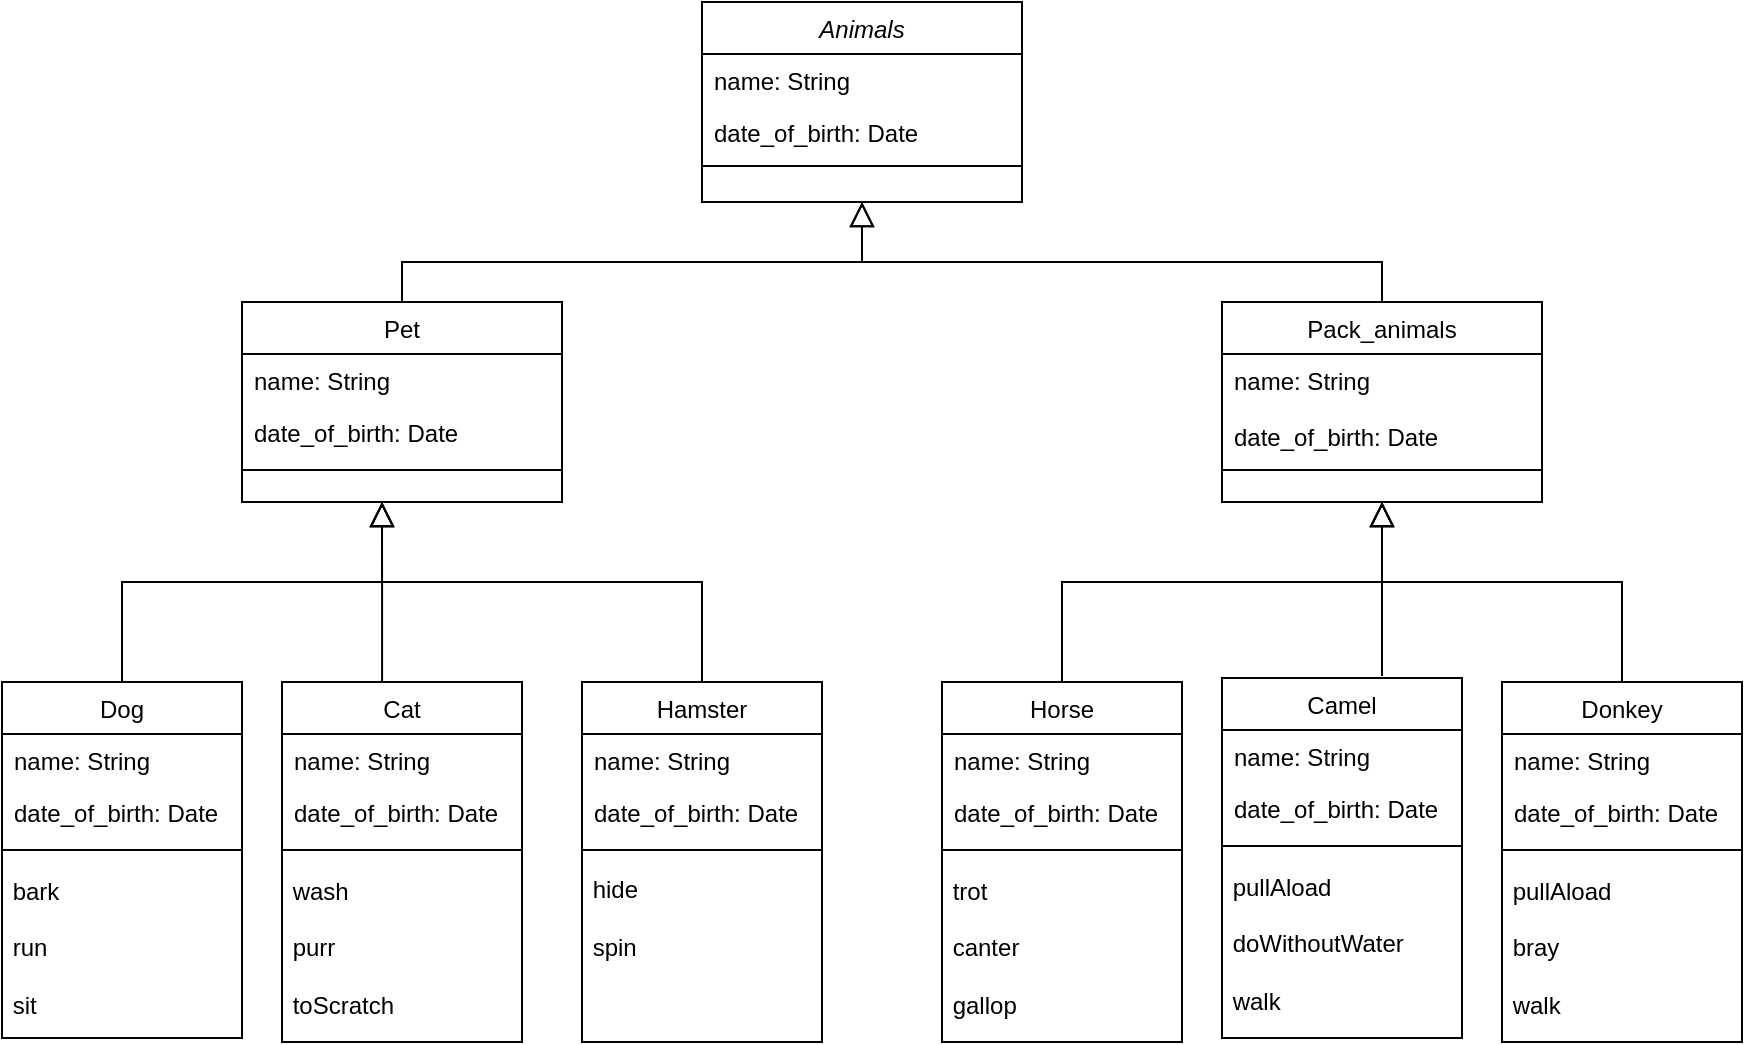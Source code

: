 <mxfile version="23.1.5" type="device">
  <diagram id="C5RBs43oDa-KdzZeNtuy" name="Page-1">
    <mxGraphModel dx="1707" dy="452" grid="1" gridSize="10" guides="1" tooltips="1" connect="1" arrows="1" fold="1" page="1" pageScale="1" pageWidth="827" pageHeight="1169" math="0" shadow="0">
      <root>
        <mxCell id="WIyWlLk6GJQsqaUBKTNV-0" />
        <mxCell id="WIyWlLk6GJQsqaUBKTNV-1" parent="WIyWlLk6GJQsqaUBKTNV-0" />
        <mxCell id="zkfFHV4jXpPFQw0GAbJ--0" value="Animals" style="swimlane;fontStyle=2;align=center;verticalAlign=top;childLayout=stackLayout;horizontal=1;startSize=26;horizontalStack=0;resizeParent=1;resizeLast=0;collapsible=1;marginBottom=0;rounded=0;shadow=0;strokeWidth=1;" parent="WIyWlLk6GJQsqaUBKTNV-1" vertex="1">
          <mxGeometry x="280" y="80" width="160" height="100" as="geometry">
            <mxRectangle x="280" y="80" width="160" height="26" as="alternateBounds" />
          </mxGeometry>
        </mxCell>
        <mxCell id="zkfFHV4jXpPFQw0GAbJ--1" value="name: String" style="text;align=left;verticalAlign=top;spacingLeft=4;spacingRight=4;overflow=hidden;rotatable=0;points=[[0,0.5],[1,0.5]];portConstraint=eastwest;" parent="zkfFHV4jXpPFQw0GAbJ--0" vertex="1">
          <mxGeometry y="26" width="160" height="26" as="geometry" />
        </mxCell>
        <mxCell id="zkfFHV4jXpPFQw0GAbJ--2" value="date_of_birth: Date" style="text;align=left;verticalAlign=top;spacingLeft=4;spacingRight=4;overflow=hidden;rotatable=0;points=[[0,0.5],[1,0.5]];portConstraint=eastwest;rounded=0;shadow=0;html=0;" parent="zkfFHV4jXpPFQw0GAbJ--0" vertex="1">
          <mxGeometry y="52" width="160" height="26" as="geometry" />
        </mxCell>
        <mxCell id="zkfFHV4jXpPFQw0GAbJ--4" value="" style="line;html=1;strokeWidth=1;align=left;verticalAlign=middle;spacingTop=-1;spacingLeft=3;spacingRight=3;rotatable=0;labelPosition=right;points=[];portConstraint=eastwest;" parent="zkfFHV4jXpPFQw0GAbJ--0" vertex="1">
          <mxGeometry y="78" width="160" height="8" as="geometry" />
        </mxCell>
        <mxCell id="zkfFHV4jXpPFQw0GAbJ--6" value="Pet" style="swimlane;fontStyle=0;align=center;verticalAlign=top;childLayout=stackLayout;horizontal=1;startSize=26;horizontalStack=0;resizeParent=1;resizeLast=0;collapsible=1;marginBottom=0;rounded=0;shadow=0;strokeWidth=1;" parent="WIyWlLk6GJQsqaUBKTNV-1" vertex="1">
          <mxGeometry x="50" y="230" width="160" height="100" as="geometry">
            <mxRectangle x="50" y="230" width="160" height="26" as="alternateBounds" />
          </mxGeometry>
        </mxCell>
        <mxCell id="zkfFHV4jXpPFQw0GAbJ--7" value="name: String" style="text;align=left;verticalAlign=top;spacingLeft=4;spacingRight=4;overflow=hidden;rotatable=0;points=[[0,0.5],[1,0.5]];portConstraint=eastwest;" parent="zkfFHV4jXpPFQw0GAbJ--6" vertex="1">
          <mxGeometry y="26" width="160" height="26" as="geometry" />
        </mxCell>
        <mxCell id="zkfFHV4jXpPFQw0GAbJ--8" value="date_of_birth: Date" style="text;align=left;verticalAlign=top;spacingLeft=4;spacingRight=4;overflow=hidden;rotatable=0;points=[[0,0.5],[1,0.5]];portConstraint=eastwest;rounded=0;shadow=0;html=0;" parent="zkfFHV4jXpPFQw0GAbJ--6" vertex="1">
          <mxGeometry y="52" width="160" height="28" as="geometry" />
        </mxCell>
        <mxCell id="zkfFHV4jXpPFQw0GAbJ--9" value="" style="line;html=1;strokeWidth=1;align=left;verticalAlign=middle;spacingTop=-1;spacingLeft=3;spacingRight=3;rotatable=0;labelPosition=right;points=[];portConstraint=eastwest;" parent="zkfFHV4jXpPFQw0GAbJ--6" vertex="1">
          <mxGeometry y="80" width="160" height="8" as="geometry" />
        </mxCell>
        <mxCell id="zkfFHV4jXpPFQw0GAbJ--12" value="" style="endArrow=block;endSize=10;endFill=0;shadow=0;strokeWidth=1;rounded=0;edgeStyle=elbowEdgeStyle;elbow=vertical;" parent="WIyWlLk6GJQsqaUBKTNV-1" source="zkfFHV4jXpPFQw0GAbJ--6" target="zkfFHV4jXpPFQw0GAbJ--0" edge="1">
          <mxGeometry width="160" relative="1" as="geometry">
            <mxPoint x="200" y="203" as="sourcePoint" />
            <mxPoint x="200" y="203" as="targetPoint" />
            <Array as="points">
              <mxPoint x="360" y="210" />
              <mxPoint x="360" y="240" />
              <mxPoint x="360" y="290" />
              <mxPoint x="200" y="290" />
              <mxPoint x="250" y="289" />
            </Array>
          </mxGeometry>
        </mxCell>
        <mxCell id="zkfFHV4jXpPFQw0GAbJ--13" value="Pack_animals" style="swimlane;fontStyle=0;align=center;verticalAlign=top;childLayout=stackLayout;horizontal=1;startSize=26;horizontalStack=0;resizeParent=1;resizeLast=0;collapsible=1;marginBottom=0;rounded=0;shadow=0;strokeWidth=1;" parent="WIyWlLk6GJQsqaUBKTNV-1" vertex="1">
          <mxGeometry x="540" y="230" width="160" height="100" as="geometry">
            <mxRectangle x="340" y="380" width="170" height="26" as="alternateBounds" />
          </mxGeometry>
        </mxCell>
        <mxCell id="zkfFHV4jXpPFQw0GAbJ--14" value="name: String&#xa;&#xa;date_of_birth: Date" style="text;align=left;verticalAlign=top;spacingLeft=4;spacingRight=4;overflow=hidden;rotatable=0;points=[[0,0.5],[1,0.5]];portConstraint=eastwest;" parent="zkfFHV4jXpPFQw0GAbJ--13" vertex="1">
          <mxGeometry y="26" width="160" height="54" as="geometry" />
        </mxCell>
        <mxCell id="zkfFHV4jXpPFQw0GAbJ--15" value="" style="line;html=1;strokeWidth=1;align=left;verticalAlign=middle;spacingTop=-1;spacingLeft=3;spacingRight=3;rotatable=0;labelPosition=right;points=[];portConstraint=eastwest;" parent="zkfFHV4jXpPFQw0GAbJ--13" vertex="1">
          <mxGeometry y="80" width="160" height="8" as="geometry" />
        </mxCell>
        <mxCell id="zkfFHV4jXpPFQw0GAbJ--16" value="" style="endArrow=block;endSize=10;endFill=0;shadow=0;strokeWidth=1;rounded=0;edgeStyle=elbowEdgeStyle;elbow=vertical;" parent="WIyWlLk6GJQsqaUBKTNV-1" source="zkfFHV4jXpPFQw0GAbJ--13" target="zkfFHV4jXpPFQw0GAbJ--0" edge="1">
          <mxGeometry width="160" relative="1" as="geometry">
            <mxPoint x="210" y="373" as="sourcePoint" />
            <mxPoint x="310" y="271" as="targetPoint" />
            <Array as="points">
              <mxPoint x="360" y="210" />
            </Array>
          </mxGeometry>
        </mxCell>
        <mxCell id="G3Nrf_iOpOlE8w7siZkY-5" value="Dog" style="swimlane;fontStyle=0;align=center;verticalAlign=top;childLayout=stackLayout;horizontal=1;startSize=26;horizontalStack=0;resizeParent=1;resizeLast=0;collapsible=1;marginBottom=0;rounded=0;shadow=0;strokeWidth=1;" vertex="1" parent="WIyWlLk6GJQsqaUBKTNV-1">
          <mxGeometry x="-70" y="420" width="120" height="178" as="geometry">
            <mxRectangle x="130" y="380" width="160" height="26" as="alternateBounds" />
          </mxGeometry>
        </mxCell>
        <mxCell id="G3Nrf_iOpOlE8w7siZkY-6" value="name: String" style="text;align=left;verticalAlign=top;spacingLeft=4;spacingRight=4;overflow=hidden;rotatable=0;points=[[0,0.5],[1,0.5]];portConstraint=eastwest;" vertex="1" parent="G3Nrf_iOpOlE8w7siZkY-5">
          <mxGeometry y="26" width="120" height="26" as="geometry" />
        </mxCell>
        <mxCell id="G3Nrf_iOpOlE8w7siZkY-7" value="date_of_birth: Date" style="text;align=left;verticalAlign=top;spacingLeft=4;spacingRight=4;overflow=hidden;rotatable=0;points=[[0,0.5],[1,0.5]];portConstraint=eastwest;rounded=0;shadow=0;html=0;" vertex="1" parent="G3Nrf_iOpOlE8w7siZkY-5">
          <mxGeometry y="52" width="120" height="28" as="geometry" />
        </mxCell>
        <mxCell id="G3Nrf_iOpOlE8w7siZkY-8" value="" style="line;html=1;strokeWidth=1;align=left;verticalAlign=middle;spacingTop=-1;spacingLeft=3;spacingRight=3;rotatable=0;labelPosition=right;points=[];portConstraint=eastwest;" vertex="1" parent="G3Nrf_iOpOlE8w7siZkY-5">
          <mxGeometry y="80" width="120" height="8" as="geometry" />
        </mxCell>
        <mxCell id="G3Nrf_iOpOlE8w7siZkY-37" value="&amp;nbsp;bark&lt;br&gt;&lt;br&gt;&amp;nbsp;run&lt;br&gt;&lt;br&gt;&amp;nbsp;sit" style="text;html=1;align=left;verticalAlign=middle;resizable=0;points=[];autosize=1;strokeColor=none;fillColor=none;" vertex="1" parent="G3Nrf_iOpOlE8w7siZkY-5">
          <mxGeometry y="88" width="120" height="90" as="geometry" />
        </mxCell>
        <mxCell id="G3Nrf_iOpOlE8w7siZkY-9" value="Cat" style="swimlane;fontStyle=0;align=center;verticalAlign=top;childLayout=stackLayout;horizontal=1;startSize=26;horizontalStack=0;resizeParent=1;resizeLast=0;collapsible=1;marginBottom=0;rounded=0;shadow=0;strokeWidth=1;" vertex="1" parent="WIyWlLk6GJQsqaUBKTNV-1">
          <mxGeometry x="70" y="420" width="120" height="180" as="geometry">
            <mxRectangle x="130" y="380" width="160" height="26" as="alternateBounds" />
          </mxGeometry>
        </mxCell>
        <mxCell id="G3Nrf_iOpOlE8w7siZkY-10" value="name: String" style="text;align=left;verticalAlign=top;spacingLeft=4;spacingRight=4;overflow=hidden;rotatable=0;points=[[0,0.5],[1,0.5]];portConstraint=eastwest;" vertex="1" parent="G3Nrf_iOpOlE8w7siZkY-9">
          <mxGeometry y="26" width="120" height="26" as="geometry" />
        </mxCell>
        <mxCell id="G3Nrf_iOpOlE8w7siZkY-11" value="date_of_birth: Date" style="text;align=left;verticalAlign=top;spacingLeft=4;spacingRight=4;overflow=hidden;rotatable=0;points=[[0,0.5],[1,0.5]];portConstraint=eastwest;rounded=0;shadow=0;html=0;" vertex="1" parent="G3Nrf_iOpOlE8w7siZkY-9">
          <mxGeometry y="52" width="120" height="28" as="geometry" />
        </mxCell>
        <mxCell id="G3Nrf_iOpOlE8w7siZkY-12" value="" style="line;html=1;strokeWidth=1;align=left;verticalAlign=middle;spacingTop=-1;spacingLeft=3;spacingRight=3;rotatable=0;labelPosition=right;points=[];portConstraint=eastwest;" vertex="1" parent="G3Nrf_iOpOlE8w7siZkY-9">
          <mxGeometry y="80" width="120" height="8" as="geometry" />
        </mxCell>
        <mxCell id="G3Nrf_iOpOlE8w7siZkY-42" value="&amp;nbsp;wash&lt;br&gt;&lt;br&gt;&amp;nbsp;purr&lt;br&gt;&lt;br&gt;&amp;nbsp;toScratch" style="text;html=1;align=left;verticalAlign=middle;resizable=0;points=[];autosize=1;strokeColor=none;fillColor=none;" vertex="1" parent="G3Nrf_iOpOlE8w7siZkY-9">
          <mxGeometry y="88" width="120" height="90" as="geometry" />
        </mxCell>
        <mxCell id="G3Nrf_iOpOlE8w7siZkY-13" value="Hamster" style="swimlane;fontStyle=0;align=center;verticalAlign=top;childLayout=stackLayout;horizontal=1;startSize=26;horizontalStack=0;resizeParent=1;resizeLast=0;collapsible=1;marginBottom=0;rounded=0;shadow=0;strokeWidth=1;" vertex="1" parent="WIyWlLk6GJQsqaUBKTNV-1">
          <mxGeometry x="220" y="420" width="120" height="180" as="geometry">
            <mxRectangle x="130" y="380" width="160" height="26" as="alternateBounds" />
          </mxGeometry>
        </mxCell>
        <mxCell id="G3Nrf_iOpOlE8w7siZkY-14" value="name: String" style="text;align=left;verticalAlign=top;spacingLeft=4;spacingRight=4;overflow=hidden;rotatable=0;points=[[0,0.5],[1,0.5]];portConstraint=eastwest;" vertex="1" parent="G3Nrf_iOpOlE8w7siZkY-13">
          <mxGeometry y="26" width="120" height="26" as="geometry" />
        </mxCell>
        <mxCell id="G3Nrf_iOpOlE8w7siZkY-15" value="date_of_birth: Date" style="text;align=left;verticalAlign=top;spacingLeft=4;spacingRight=4;overflow=hidden;rotatable=0;points=[[0,0.5],[1,0.5]];portConstraint=eastwest;rounded=0;shadow=0;html=0;" vertex="1" parent="G3Nrf_iOpOlE8w7siZkY-13">
          <mxGeometry y="52" width="120" height="28" as="geometry" />
        </mxCell>
        <mxCell id="G3Nrf_iOpOlE8w7siZkY-16" value="" style="line;html=1;strokeWidth=1;align=left;verticalAlign=middle;spacingTop=-1;spacingLeft=3;spacingRight=3;rotatable=0;labelPosition=right;points=[];portConstraint=eastwest;" vertex="1" parent="G3Nrf_iOpOlE8w7siZkY-13">
          <mxGeometry y="80" width="120" height="8" as="geometry" />
        </mxCell>
        <mxCell id="G3Nrf_iOpOlE8w7siZkY-43" value="&amp;nbsp;hide&lt;br&gt;&lt;br&gt;&amp;nbsp;spin" style="text;html=1;align=left;verticalAlign=middle;resizable=0;points=[];autosize=1;strokeColor=none;fillColor=none;" vertex="1" parent="G3Nrf_iOpOlE8w7siZkY-13">
          <mxGeometry y="88" width="120" height="60" as="geometry" />
        </mxCell>
        <mxCell id="G3Nrf_iOpOlE8w7siZkY-17" value="Horse" style="swimlane;fontStyle=0;align=center;verticalAlign=top;childLayout=stackLayout;horizontal=1;startSize=26;horizontalStack=0;resizeParent=1;resizeLast=0;collapsible=1;marginBottom=0;rounded=0;shadow=0;strokeWidth=1;" vertex="1" parent="WIyWlLk6GJQsqaUBKTNV-1">
          <mxGeometry x="400" y="420" width="120" height="180" as="geometry">
            <mxRectangle x="130" y="380" width="160" height="26" as="alternateBounds" />
          </mxGeometry>
        </mxCell>
        <mxCell id="G3Nrf_iOpOlE8w7siZkY-18" value="name: String" style="text;align=left;verticalAlign=top;spacingLeft=4;spacingRight=4;overflow=hidden;rotatable=0;points=[[0,0.5],[1,0.5]];portConstraint=eastwest;" vertex="1" parent="G3Nrf_iOpOlE8w7siZkY-17">
          <mxGeometry y="26" width="120" height="26" as="geometry" />
        </mxCell>
        <mxCell id="G3Nrf_iOpOlE8w7siZkY-19" value="date_of_birth: Date" style="text;align=left;verticalAlign=top;spacingLeft=4;spacingRight=4;overflow=hidden;rotatable=0;points=[[0,0.5],[1,0.5]];portConstraint=eastwest;rounded=0;shadow=0;html=0;" vertex="1" parent="G3Nrf_iOpOlE8w7siZkY-17">
          <mxGeometry y="52" width="120" height="28" as="geometry" />
        </mxCell>
        <mxCell id="G3Nrf_iOpOlE8w7siZkY-20" value="" style="line;html=1;strokeWidth=1;align=left;verticalAlign=middle;spacingTop=-1;spacingLeft=3;spacingRight=3;rotatable=0;labelPosition=right;points=[];portConstraint=eastwest;" vertex="1" parent="G3Nrf_iOpOlE8w7siZkY-17">
          <mxGeometry y="80" width="120" height="8" as="geometry" />
        </mxCell>
        <mxCell id="G3Nrf_iOpOlE8w7siZkY-44" value="&amp;nbsp;trot&lt;br&gt;&lt;br&gt;&amp;nbsp;canter&lt;br&gt;&lt;br&gt;&amp;nbsp;gallop" style="text;html=1;align=left;verticalAlign=middle;resizable=0;points=[];autosize=1;strokeColor=none;fillColor=none;" vertex="1" parent="G3Nrf_iOpOlE8w7siZkY-17">
          <mxGeometry y="88" width="120" height="90" as="geometry" />
        </mxCell>
        <mxCell id="G3Nrf_iOpOlE8w7siZkY-21" value="Camel" style="swimlane;fontStyle=0;align=center;verticalAlign=top;childLayout=stackLayout;horizontal=1;startSize=26;horizontalStack=0;resizeParent=1;resizeLast=0;collapsible=1;marginBottom=0;rounded=0;shadow=0;strokeWidth=1;" vertex="1" parent="WIyWlLk6GJQsqaUBKTNV-1">
          <mxGeometry x="540" y="418" width="120" height="180" as="geometry">
            <mxRectangle x="130" y="380" width="160" height="26" as="alternateBounds" />
          </mxGeometry>
        </mxCell>
        <mxCell id="G3Nrf_iOpOlE8w7siZkY-22" value="name: String" style="text;align=left;verticalAlign=top;spacingLeft=4;spacingRight=4;overflow=hidden;rotatable=0;points=[[0,0.5],[1,0.5]];portConstraint=eastwest;" vertex="1" parent="G3Nrf_iOpOlE8w7siZkY-21">
          <mxGeometry y="26" width="120" height="26" as="geometry" />
        </mxCell>
        <mxCell id="G3Nrf_iOpOlE8w7siZkY-23" value="date_of_birth: Date" style="text;align=left;verticalAlign=top;spacingLeft=4;spacingRight=4;overflow=hidden;rotatable=0;points=[[0,0.5],[1,0.5]];portConstraint=eastwest;rounded=0;shadow=0;html=0;" vertex="1" parent="G3Nrf_iOpOlE8w7siZkY-21">
          <mxGeometry y="52" width="120" height="28" as="geometry" />
        </mxCell>
        <mxCell id="G3Nrf_iOpOlE8w7siZkY-24" value="" style="line;html=1;strokeWidth=1;align=left;verticalAlign=middle;spacingTop=-1;spacingLeft=3;spacingRight=3;rotatable=0;labelPosition=right;points=[];portConstraint=eastwest;" vertex="1" parent="G3Nrf_iOpOlE8w7siZkY-21">
          <mxGeometry y="80" width="120" height="8" as="geometry" />
        </mxCell>
        <mxCell id="G3Nrf_iOpOlE8w7siZkY-46" value="&amp;nbsp;pullAload&lt;br&gt;&lt;br&gt;&amp;nbsp;doWithoutWater&lt;br&gt;&lt;br&gt;&amp;nbsp;walk" style="text;html=1;align=left;verticalAlign=middle;resizable=0;points=[];autosize=1;strokeColor=none;fillColor=none;" vertex="1" parent="G3Nrf_iOpOlE8w7siZkY-21">
          <mxGeometry y="88" width="120" height="90" as="geometry" />
        </mxCell>
        <mxCell id="G3Nrf_iOpOlE8w7siZkY-25" value="Donkey" style="swimlane;fontStyle=0;align=center;verticalAlign=top;childLayout=stackLayout;horizontal=1;startSize=26;horizontalStack=0;resizeParent=1;resizeLast=0;collapsible=1;marginBottom=0;rounded=0;shadow=0;strokeWidth=1;" vertex="1" parent="WIyWlLk6GJQsqaUBKTNV-1">
          <mxGeometry x="680" y="420" width="120" height="180" as="geometry">
            <mxRectangle x="130" y="380" width="160" height="26" as="alternateBounds" />
          </mxGeometry>
        </mxCell>
        <mxCell id="G3Nrf_iOpOlE8w7siZkY-26" value="name: String" style="text;align=left;verticalAlign=top;spacingLeft=4;spacingRight=4;overflow=hidden;rotatable=0;points=[[0,0.5],[1,0.5]];portConstraint=eastwest;" vertex="1" parent="G3Nrf_iOpOlE8w7siZkY-25">
          <mxGeometry y="26" width="120" height="26" as="geometry" />
        </mxCell>
        <mxCell id="G3Nrf_iOpOlE8w7siZkY-27" value="date_of_birth: Date" style="text;align=left;verticalAlign=top;spacingLeft=4;spacingRight=4;overflow=hidden;rotatable=0;points=[[0,0.5],[1,0.5]];portConstraint=eastwest;rounded=0;shadow=0;html=0;" vertex="1" parent="G3Nrf_iOpOlE8w7siZkY-25">
          <mxGeometry y="52" width="120" height="28" as="geometry" />
        </mxCell>
        <mxCell id="G3Nrf_iOpOlE8w7siZkY-28" value="" style="line;html=1;strokeWidth=1;align=left;verticalAlign=middle;spacingTop=-1;spacingLeft=3;spacingRight=3;rotatable=0;labelPosition=right;points=[];portConstraint=eastwest;" vertex="1" parent="G3Nrf_iOpOlE8w7siZkY-25">
          <mxGeometry y="80" width="120" height="8" as="geometry" />
        </mxCell>
        <mxCell id="G3Nrf_iOpOlE8w7siZkY-47" value="&amp;nbsp;pullAload&lt;br&gt;&lt;br&gt;&amp;nbsp;bray&lt;br&gt;&lt;br&gt;&amp;nbsp;walk" style="text;html=1;align=left;verticalAlign=middle;resizable=0;points=[];autosize=1;strokeColor=none;fillColor=none;" vertex="1" parent="G3Nrf_iOpOlE8w7siZkY-25">
          <mxGeometry y="88" width="120" height="90" as="geometry" />
        </mxCell>
        <mxCell id="G3Nrf_iOpOlE8w7siZkY-31" value="" style="endArrow=block;endSize=10;endFill=0;shadow=0;strokeWidth=1;rounded=0;edgeStyle=elbowEdgeStyle;elbow=vertical;exitX=0.5;exitY=0;exitDx=0;exitDy=0;" edge="1" parent="WIyWlLk6GJQsqaUBKTNV-1" source="G3Nrf_iOpOlE8w7siZkY-13">
          <mxGeometry width="160" relative="1" as="geometry">
            <mxPoint x="140" y="240" as="sourcePoint" />
            <mxPoint x="120" y="330" as="targetPoint" />
            <Array as="points">
              <mxPoint x="320" y="370" />
              <mxPoint x="370" y="250" />
              <mxPoint x="370" y="300" />
              <mxPoint x="210" y="300" />
              <mxPoint x="260" y="299" />
            </Array>
          </mxGeometry>
        </mxCell>
        <mxCell id="G3Nrf_iOpOlE8w7siZkY-32" value="" style="endArrow=block;endSize=10;endFill=0;shadow=0;strokeWidth=1;rounded=0;edgeStyle=elbowEdgeStyle;elbow=vertical;exitX=0.5;exitY=0;exitDx=0;exitDy=0;" edge="1" parent="WIyWlLk6GJQsqaUBKTNV-1" source="G3Nrf_iOpOlE8w7siZkY-5">
          <mxGeometry width="160" relative="1" as="geometry">
            <mxPoint x="290" y="430" as="sourcePoint" />
            <mxPoint x="120" y="330" as="targetPoint" />
            <Array as="points">
              <mxPoint x="60" y="370" />
              <mxPoint x="380" y="260" />
              <mxPoint x="380" y="310" />
              <mxPoint x="220" y="310" />
              <mxPoint x="270" y="309" />
            </Array>
          </mxGeometry>
        </mxCell>
        <mxCell id="G3Nrf_iOpOlE8w7siZkY-33" value="" style="endArrow=block;endSize=10;endFill=0;shadow=0;strokeWidth=1;rounded=0;edgeStyle=elbowEdgeStyle;elbow=vertical;exitX=0.417;exitY=0;exitDx=0;exitDy=0;exitPerimeter=0;" edge="1" parent="WIyWlLk6GJQsqaUBKTNV-1" source="G3Nrf_iOpOlE8w7siZkY-9">
          <mxGeometry width="160" relative="1" as="geometry">
            <mxPoint x="290" y="430" as="sourcePoint" />
            <mxPoint x="120" y="330" as="targetPoint" />
            <Array as="points">
              <mxPoint x="210" y="370" />
              <mxPoint x="380" y="260" />
              <mxPoint x="380" y="310" />
              <mxPoint x="220" y="310" />
              <mxPoint x="270" y="309" />
            </Array>
          </mxGeometry>
        </mxCell>
        <mxCell id="G3Nrf_iOpOlE8w7siZkY-34" value="" style="endArrow=block;endSize=10;endFill=0;shadow=0;strokeWidth=1;rounded=0;edgeStyle=elbowEdgeStyle;elbow=vertical;exitX=0.5;exitY=0;exitDx=0;exitDy=0;entryX=0.5;entryY=1;entryDx=0;entryDy=0;" edge="1" parent="WIyWlLk6GJQsqaUBKTNV-1" source="G3Nrf_iOpOlE8w7siZkY-17" target="zkfFHV4jXpPFQw0GAbJ--13">
          <mxGeometry width="160" relative="1" as="geometry">
            <mxPoint y="430" as="sourcePoint" />
            <mxPoint x="620" y="340" as="targetPoint" />
            <Array as="points">
              <mxPoint x="440" y="370" />
              <mxPoint x="390" y="270" />
              <mxPoint x="390" y="320" />
              <mxPoint x="230" y="320" />
              <mxPoint x="280" y="319" />
            </Array>
          </mxGeometry>
        </mxCell>
        <mxCell id="G3Nrf_iOpOlE8w7siZkY-35" value="" style="endArrow=block;endSize=10;endFill=0;shadow=0;strokeWidth=1;rounded=0;edgeStyle=elbowEdgeStyle;elbow=vertical;exitX=0.5;exitY=0;exitDx=0;exitDy=0;" edge="1" parent="WIyWlLk6GJQsqaUBKTNV-1" source="G3Nrf_iOpOlE8w7siZkY-25">
          <mxGeometry width="160" relative="1" as="geometry">
            <mxPoint x="470" y="430" as="sourcePoint" />
            <mxPoint x="620" y="330" as="targetPoint" />
            <Array as="points">
              <mxPoint x="680" y="370" />
              <mxPoint x="400" y="280" />
              <mxPoint x="400" y="330" />
              <mxPoint x="240" y="330" />
              <mxPoint x="290" y="329" />
            </Array>
          </mxGeometry>
        </mxCell>
        <mxCell id="G3Nrf_iOpOlE8w7siZkY-36" value="" style="endArrow=block;endSize=10;endFill=0;shadow=0;strokeWidth=1;rounded=0;edgeStyle=elbowEdgeStyle;elbow=vertical;" edge="1" parent="WIyWlLk6GJQsqaUBKTNV-1">
          <mxGeometry width="160" relative="1" as="geometry">
            <mxPoint x="620" y="417" as="sourcePoint" />
            <mxPoint x="620" y="330" as="targetPoint" />
            <Array as="points">
              <mxPoint x="690" y="380" />
              <mxPoint x="410" y="290" />
              <mxPoint x="410" y="340" />
              <mxPoint x="250" y="340" />
              <mxPoint x="300" y="339" />
            </Array>
          </mxGeometry>
        </mxCell>
      </root>
    </mxGraphModel>
  </diagram>
</mxfile>

